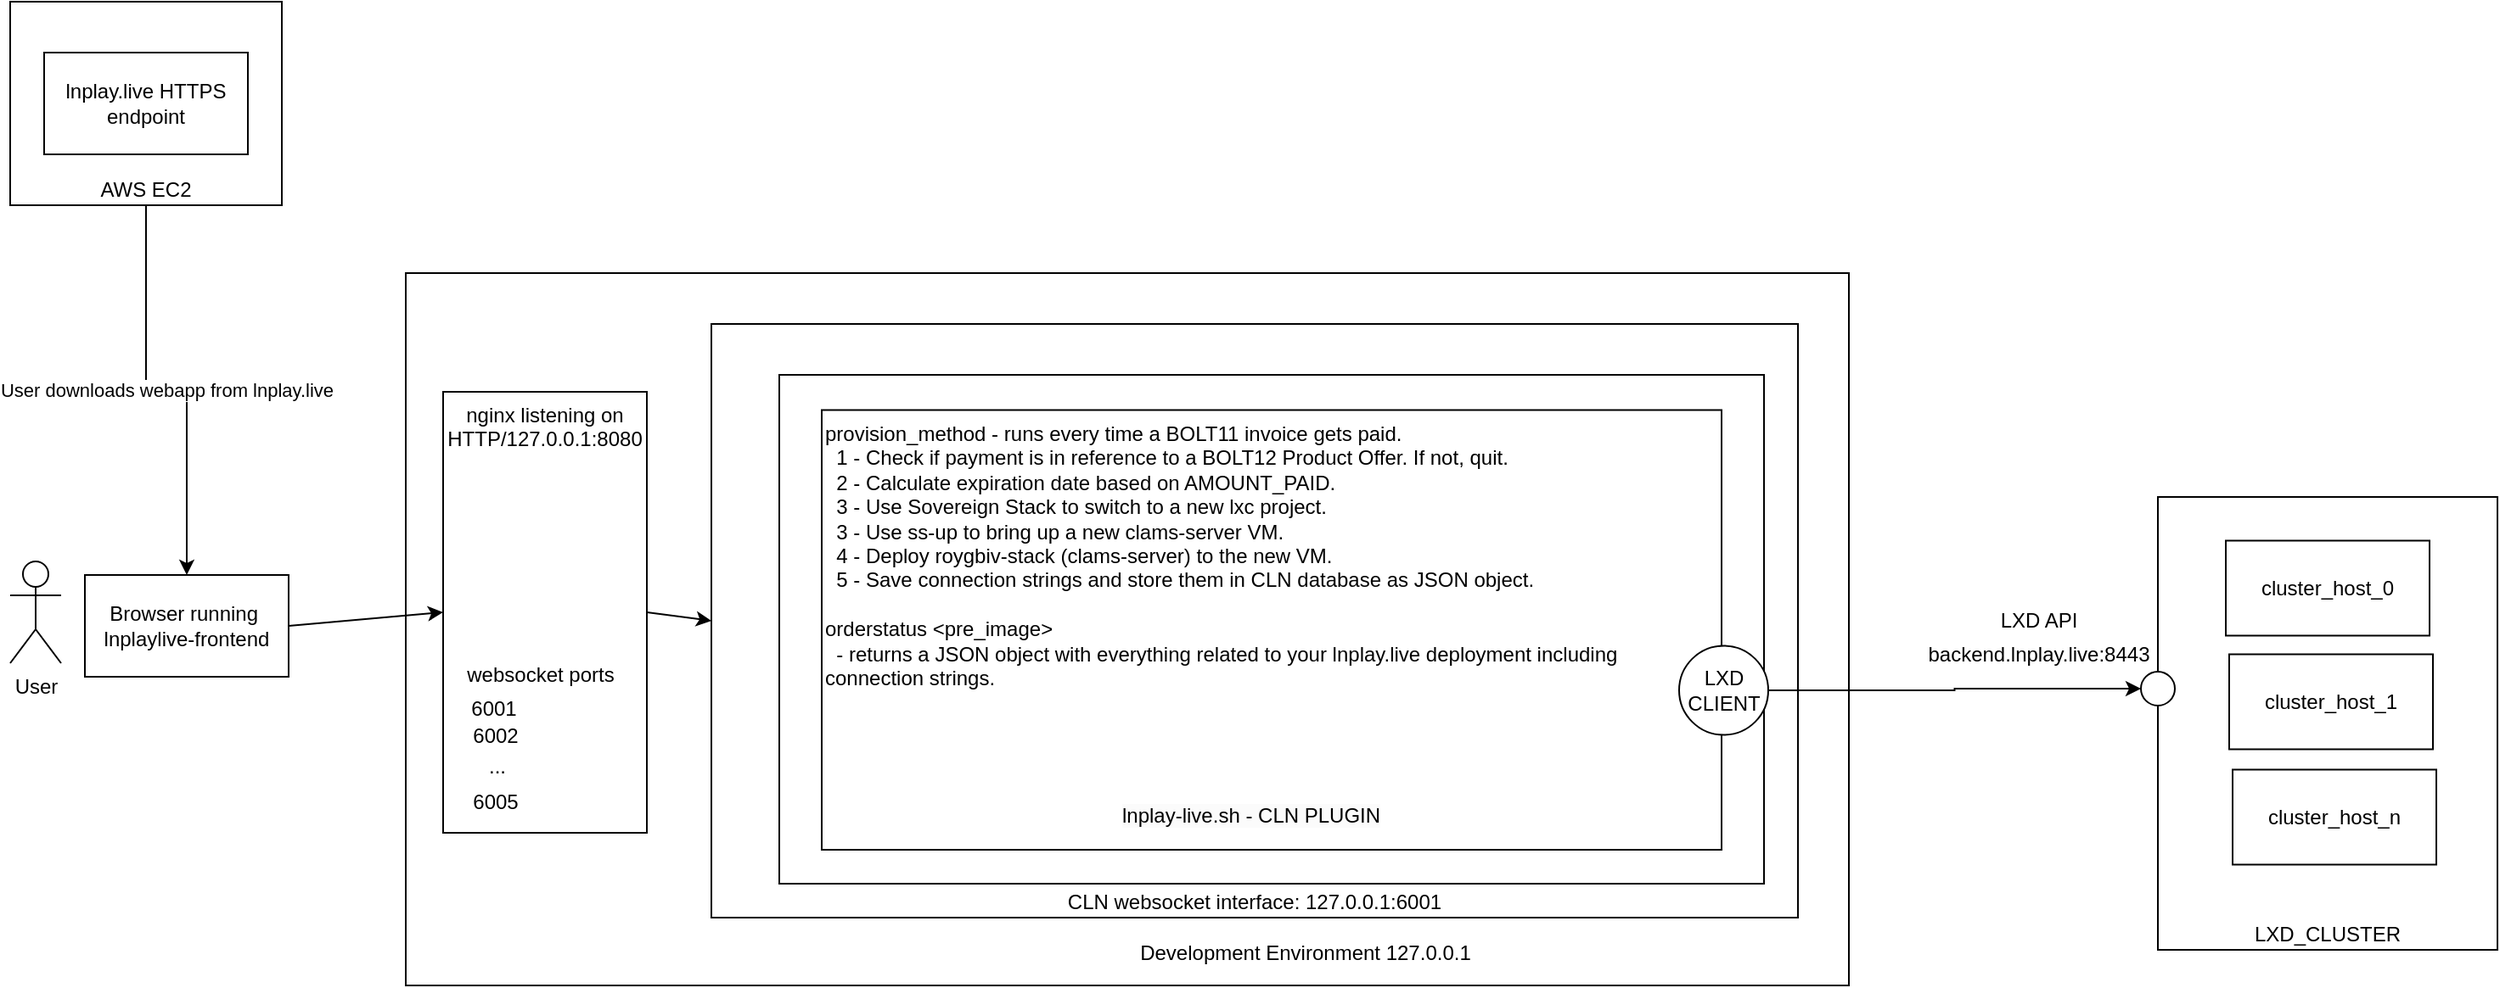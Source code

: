 <mxfile version="21.7.0" type="device">
  <diagram name="Page-1" id="nf_grOX8h9ruj5sb9o0s">
    <mxGraphModel dx="1793" dy="1008" grid="1" gridSize="10" guides="1" tooltips="1" connect="1" arrows="1" fold="1" page="1" pageScale="1" pageWidth="850" pageHeight="1100" math="0" shadow="0">
      <root>
        <mxCell id="0" />
        <mxCell id="1" parent="0" />
        <mxCell id="HboR-xuGKABugTuBtemc-36" value="User downloads webapp from lnplay.live" style="edgeStyle=orthogonalEdgeStyle;rounded=0;orthogonalLoop=1;jettySize=auto;html=1;exitX=0.5;exitY=1;exitDx=0;exitDy=0;entryX=0.5;entryY=0;entryDx=0;entryDy=0;" edge="1" parent="1" source="HboR-xuGKABugTuBtemc-23" target="SYbJUk9G8IYX7841sPek-1">
          <mxGeometry relative="1" as="geometry" />
        </mxCell>
        <mxCell id="HboR-xuGKABugTuBtemc-23" value="AWS EC2" style="rounded=0;whiteSpace=wrap;html=1;verticalAlign=bottom;" vertex="1" parent="1">
          <mxGeometry x="144" y="209" width="160" height="120" as="geometry" />
        </mxCell>
        <mxCell id="HboR-xuGKABugTuBtemc-19" value="" style="rounded=0;whiteSpace=wrap;html=1;" vertex="1" parent="1">
          <mxGeometry x="377" y="369" width="850" height="420" as="geometry" />
        </mxCell>
        <mxCell id="SYbJUk9G8IYX7841sPek-1" value="Browser running&amp;nbsp;&lt;br&gt;lnplaylive-frontend" style="rounded=0;whiteSpace=wrap;html=1;" parent="1" vertex="1">
          <mxGeometry x="188" y="547" width="120" height="60" as="geometry" />
        </mxCell>
        <mxCell id="SYbJUk9G8IYX7841sPek-2" value="Development Environment 127.0.0.1" style="text;html=1;strokeColor=none;fillColor=none;align=center;verticalAlign=bottom;whiteSpace=wrap;rounded=0;" parent="1" vertex="1">
          <mxGeometry x="797" y="759" width="220" height="20" as="geometry" />
        </mxCell>
        <mxCell id="SYbJUk9G8IYX7841sPek-3" value="nginx listening on HTTP/127.0.0.1:8080" style="rounded=0;whiteSpace=wrap;html=1;verticalAlign=top;" parent="1" vertex="1">
          <mxGeometry x="399" y="439" width="120" height="260" as="geometry" />
        </mxCell>
        <mxCell id="SYbJUk9G8IYX7841sPek-4" value="CLN websocket interface: 127.0.0.1:6001" style="rounded=0;whiteSpace=wrap;html=1;align=center;verticalAlign=bottom;" parent="1" vertex="1">
          <mxGeometry x="557" y="399" width="640" height="350" as="geometry" />
        </mxCell>
        <mxCell id="SYbJUk9G8IYX7841sPek-5" value="" style="curved=1;endArrow=classic;html=1;rounded=0;exitX=1;exitY=0.5;exitDx=0;exitDy=0;entryX=0;entryY=0.5;entryDx=0;entryDy=0;" parent="1" source="SYbJUk9G8IYX7841sPek-1" target="SYbJUk9G8IYX7841sPek-3" edge="1">
          <mxGeometry width="50" height="50" relative="1" as="geometry">
            <mxPoint x="544" y="509" as="sourcePoint" />
            <mxPoint x="594" y="459" as="targetPoint" />
            <Array as="points" />
          </mxGeometry>
        </mxCell>
        <mxCell id="SYbJUk9G8IYX7841sPek-6" value="" style="curved=1;endArrow=classic;html=1;rounded=0;exitX=1;exitY=0.5;exitDx=0;exitDy=0;entryX=0;entryY=0.5;entryDx=0;entryDy=0;" parent="1" target="SYbJUk9G8IYX7841sPek-4" edge="1" source="SYbJUk9G8IYX7841sPek-3">
          <mxGeometry width="50" height="50" relative="1" as="geometry">
            <mxPoint x="442" y="618.5" as="sourcePoint" />
            <mxPoint x="607" y="618.5" as="targetPoint" />
            <Array as="points" />
          </mxGeometry>
        </mxCell>
        <mxCell id="HboR-xuGKABugTuBtemc-5" value="LXD_CLUSTER" style="rounded=0;whiteSpace=wrap;html=1;align=center;verticalAlign=bottom;" vertex="1" parent="1">
          <mxGeometry x="1409" y="501" width="200" height="267" as="geometry" />
        </mxCell>
        <mxCell id="HboR-xuGKABugTuBtemc-7" value="backend.lnplay.live:8443" style="text;html=1;strokeColor=none;fillColor=none;align=center;verticalAlign=middle;whiteSpace=wrap;rounded=0;" vertex="1" parent="1">
          <mxGeometry x="1269" y="579" width="140" height="30" as="geometry" />
        </mxCell>
        <mxCell id="HboR-xuGKABugTuBtemc-8" value="" style="ellipse;whiteSpace=wrap;html=1;aspect=fixed;" vertex="1" parent="1">
          <mxGeometry x="1399" y="604" width="20" height="20" as="geometry" />
        </mxCell>
        <mxCell id="HboR-xuGKABugTuBtemc-11" style="edgeStyle=orthogonalEdgeStyle;rounded=0;orthogonalLoop=1;jettySize=auto;html=1;exitX=1;exitY=0.5;exitDx=0;exitDy=0;entryX=0;entryY=0.5;entryDx=0;entryDy=0;" edge="1" parent="1" source="HboR-xuGKABugTuBtemc-9" target="HboR-xuGKABugTuBtemc-8">
          <mxGeometry relative="1" as="geometry">
            <mxPoint x="1267" y="789" as="targetPoint" />
          </mxGeometry>
        </mxCell>
        <mxCell id="HboR-xuGKABugTuBtemc-14" value="cluster_host_0" style="rounded=0;whiteSpace=wrap;html=1;" vertex="1" parent="1">
          <mxGeometry x="1449" y="526.75" width="120" height="56" as="geometry" />
        </mxCell>
        <mxCell id="HboR-xuGKABugTuBtemc-15" value="cluster_host_1" style="rounded=0;whiteSpace=wrap;html=1;" vertex="1" parent="1">
          <mxGeometry x="1451" y="593.75" width="120" height="56" as="geometry" />
        </mxCell>
        <mxCell id="HboR-xuGKABugTuBtemc-16" value="cluster_host_n" style="rounded=0;whiteSpace=wrap;html=1;" vertex="1" parent="1">
          <mxGeometry x="1453" y="661.75" width="120" height="56" as="geometry" />
        </mxCell>
        <mxCell id="HboR-xuGKABugTuBtemc-21" value="&lt;div style=&quot;&quot;&gt;&lt;br&gt;&lt;/div&gt;" style="rounded=0;whiteSpace=wrap;html=1;verticalAlign=top;align=left;" vertex="1" parent="1">
          <mxGeometry x="597" y="429" width="580" height="300" as="geometry" />
        </mxCell>
        <mxCell id="HboR-xuGKABugTuBtemc-4" value="&lt;div style=&quot;&quot;&gt;&lt;span style=&quot;background-color: initial;&quot;&gt;provision_method -&lt;/span&gt;&lt;span style=&quot;background-color: initial;&quot;&gt;&amp;nbsp;runs every time a BOLT11 invoice gets paid.&lt;/span&gt;&lt;br&gt;&lt;/div&gt;&lt;div style=&quot;&quot;&gt;&lt;span style=&quot;background-color: initial;&quot;&gt;&amp;nbsp; 1 - Check if payment is in reference to a BOLT12 Product Offer. If not, quit.&lt;/span&gt;&lt;/div&gt;&amp;nbsp; 2 - Calculate expiration date based on AMOUNT_PAID.&lt;div style=&quot;&quot;&gt;&lt;span style=&quot;background-color: initial;&quot;&gt;&amp;nbsp; 3 - Use Sovereign Stack to switch to a new lxc project.&lt;/span&gt;&lt;/div&gt;&lt;div style=&quot;&quot;&gt;&lt;span style=&quot;background-color: initial;&quot;&gt;&amp;nbsp; 3 - Use ss-up to bring up a new clams-server VM.&lt;/span&gt;&lt;/div&gt;&lt;div style=&quot;&quot;&gt;&lt;span style=&quot;background-color: initial;&quot;&gt;&amp;nbsp; 4 - Deploy roygbiv-stack (clams-server) to the new VM.&lt;/span&gt;&lt;/div&gt;&lt;div style=&quot;&quot;&gt;&lt;span style=&quot;background-color: initial;&quot;&gt;&amp;nbsp; 5 - Save connection strings and store them in CLN database as JSON object.&lt;/span&gt;&lt;/div&gt;&lt;div style=&quot;&quot;&gt;&lt;span style=&quot;background-color: initial;&quot;&gt;&lt;br&gt;&lt;/span&gt;&lt;/div&gt;&lt;div style=&quot;&quot;&gt;&lt;span style=&quot;background-color: initial;&quot;&gt;orderstatus &amp;lt;pre_image&amp;gt;&lt;/span&gt;&lt;/div&gt;&lt;div style=&quot;&quot;&gt;&lt;span style=&quot;background-color: initial;&quot;&gt;&amp;nbsp; - returns a JSON object with everything related to your lnplay.live deployment including connection strings.&lt;/span&gt;&lt;/div&gt;" style="rounded=0;whiteSpace=wrap;html=1;verticalAlign=top;align=left;" vertex="1" parent="1">
          <mxGeometry x="622" y="449.75" width="530" height="259.25" as="geometry" />
        </mxCell>
        <mxCell id="HboR-xuGKABugTuBtemc-9" value="LXD CLIENT" style="ellipse;whiteSpace=wrap;html=1;aspect=fixed;" vertex="1" parent="1">
          <mxGeometry x="1127" y="588.75" width="52.5" height="52.5" as="geometry" />
        </mxCell>
        <mxCell id="HboR-xuGKABugTuBtemc-22" value="lnplay.live HTTPS endpoint" style="rounded=0;whiteSpace=wrap;html=1;" vertex="1" parent="1">
          <mxGeometry x="164" y="239" width="120" height="60" as="geometry" />
        </mxCell>
        <mxCell id="HboR-xuGKABugTuBtemc-24" value="&lt;span style=&quot;color: rgb(0, 0, 0); font-family: Helvetica; font-size: 12px; font-style: normal; font-variant-ligatures: normal; font-variant-caps: normal; font-weight: 400; letter-spacing: normal; orphans: 2; text-align: left; text-indent: 0px; text-transform: none; widows: 2; word-spacing: 0px; -webkit-text-stroke-width: 0px; background-color: rgb(251, 251, 251); text-decoration-thickness: initial; text-decoration-style: initial; text-decoration-color: initial; float: none; display: inline !important;&quot;&gt;lnplay-live.sh - CLN PLUGIN&lt;/span&gt;" style="text;whiteSpace=wrap;html=1;" vertex="1" parent="1">
          <mxGeometry x="797" y="675" width="190" height="40" as="geometry" />
        </mxCell>
        <mxCell id="HboR-xuGKABugTuBtemc-25" value="LXD API" style="text;html=1;strokeColor=none;fillColor=none;align=center;verticalAlign=middle;whiteSpace=wrap;rounded=0;" vertex="1" parent="1">
          <mxGeometry x="1269" y="559" width="140" height="30" as="geometry" />
        </mxCell>
        <mxCell id="HboR-xuGKABugTuBtemc-26" value="6001" style="text;html=1;strokeColor=none;fillColor=none;align=center;verticalAlign=middle;whiteSpace=wrap;rounded=0;" vertex="1" parent="1">
          <mxGeometry x="399" y="610.75" width="60" height="30" as="geometry" />
        </mxCell>
        <mxCell id="HboR-xuGKABugTuBtemc-27" value="6002" style="text;html=1;strokeColor=none;fillColor=none;align=center;verticalAlign=middle;whiteSpace=wrap;rounded=0;" vertex="1" parent="1">
          <mxGeometry x="400" y="626.75" width="60" height="30" as="geometry" />
        </mxCell>
        <mxCell id="HboR-xuGKABugTuBtemc-28" value="..." style="text;html=1;strokeColor=none;fillColor=none;align=center;verticalAlign=middle;whiteSpace=wrap;rounded=0;" vertex="1" parent="1">
          <mxGeometry x="401" y="644.75" width="60" height="30" as="geometry" />
        </mxCell>
        <mxCell id="HboR-xuGKABugTuBtemc-29" value="6005" style="text;html=1;strokeColor=none;fillColor=none;align=center;verticalAlign=middle;whiteSpace=wrap;rounded=0;" vertex="1" parent="1">
          <mxGeometry x="400" y="665.75" width="60" height="30" as="geometry" />
        </mxCell>
        <mxCell id="HboR-xuGKABugTuBtemc-30" value="websocket ports" style="text;html=1;strokeColor=none;fillColor=none;align=center;verticalAlign=middle;whiteSpace=wrap;rounded=0;" vertex="1" parent="1">
          <mxGeometry x="409" y="590.75" width="95" height="30" as="geometry" />
        </mxCell>
        <mxCell id="HboR-xuGKABugTuBtemc-31" value="User" style="shape=umlActor;verticalLabelPosition=bottom;verticalAlign=top;html=1;outlineConnect=0;" vertex="1" parent="1">
          <mxGeometry x="144" y="539" width="30" height="60" as="geometry" />
        </mxCell>
      </root>
    </mxGraphModel>
  </diagram>
</mxfile>
